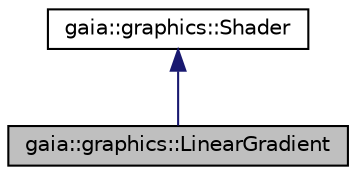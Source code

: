 digraph G
{
  edge [fontname="Helvetica",fontsize="10",labelfontname="Helvetica",labelfontsize="10"];
  node [fontname="Helvetica",fontsize="10",shape=record];
  Node1 [label="gaia::graphics::LinearGradient",height=0.2,width=0.4,color="black", fillcolor="grey75", style="filled" fontcolor="black"];
  Node2 -> Node1 [dir=back,color="midnightblue",fontsize="10",style="solid",fontname="Helvetica"];
  Node2 [label="gaia::graphics::Shader",height=0.2,width=0.4,color="black", fillcolor="white", style="filled",URL="$d7/d3c/classgaia_1_1graphics_1_1_shader.html",tooltip="Shader is the based class for objects that return horizontal spans of colors during drawing..."];
}
